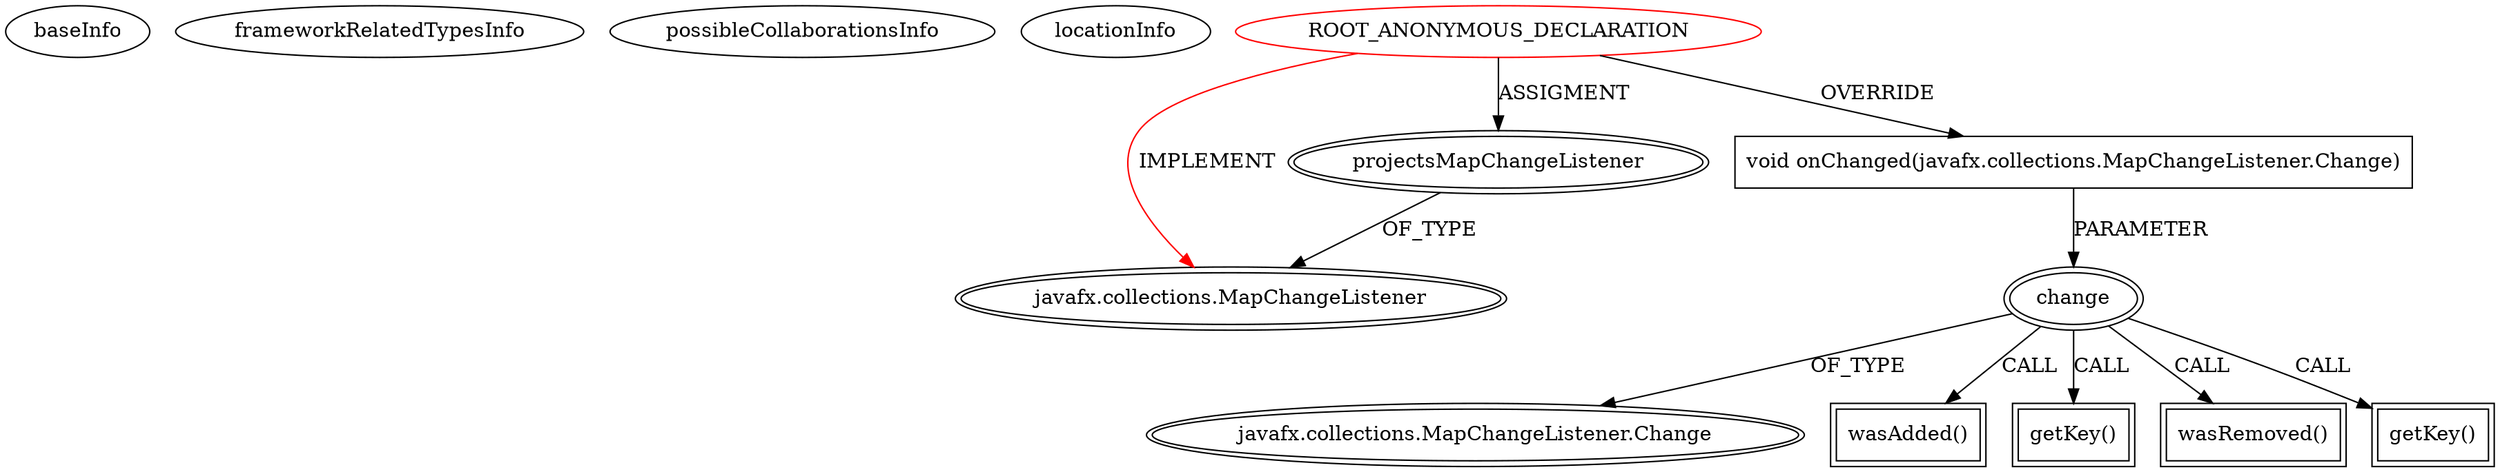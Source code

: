 digraph {
baseInfo[graphId=246,category="extension_graph",isAnonymous=true,possibleRelation=false]
frameworkRelatedTypesInfo[0="javafx.collections.MapChangeListener"]
possibleCollaborationsInfo[]
locationInfo[projectName="ChrisWongAtCUHK-JavaFX",filePath="/ChrisWongAtCUHK-JavaFX/JavaFX-master/IssueTrackingLite/src/issuetrackinglite/model/TrackingServiceStub.java",contextSignature="TrackingServiceStub",graphId="246"]
0[label="ROOT_ANONYMOUS_DECLARATION",vertexType="ROOT_ANONYMOUS_DECLARATION",isFrameworkType=false,color=red]
1[label="javafx.collections.MapChangeListener",vertexType="FRAMEWORK_INTERFACE_TYPE",isFrameworkType=true,peripheries=2]
2[label="projectsMapChangeListener",vertexType="OUTSIDE_VARIABLE_EXPRESION",isFrameworkType=true,peripheries=2]
4[label="void onChanged(javafx.collections.MapChangeListener.Change)",vertexType="OVERRIDING_METHOD_DECLARATION",isFrameworkType=false,shape=box]
5[label="change",vertexType="PARAMETER_DECLARATION",isFrameworkType=true,peripheries=2]
6[label="javafx.collections.MapChangeListener.Change",vertexType="FRAMEWORK_CLASS_TYPE",isFrameworkType=true,peripheries=2]
8[label="wasAdded()",vertexType="INSIDE_CALL",isFrameworkType=true,peripheries=2,shape=box]
10[label="getKey()",vertexType="INSIDE_CALL",isFrameworkType=true,peripheries=2,shape=box]
12[label="wasRemoved()",vertexType="INSIDE_CALL",isFrameworkType=true,peripheries=2,shape=box]
14[label="getKey()",vertexType="INSIDE_CALL",isFrameworkType=true,peripheries=2,shape=box]
0->1[label="IMPLEMENT",color=red]
0->2[label="ASSIGMENT"]
2->1[label="OF_TYPE"]
0->4[label="OVERRIDE"]
5->6[label="OF_TYPE"]
4->5[label="PARAMETER"]
5->8[label="CALL"]
5->10[label="CALL"]
5->12[label="CALL"]
5->14[label="CALL"]
}
